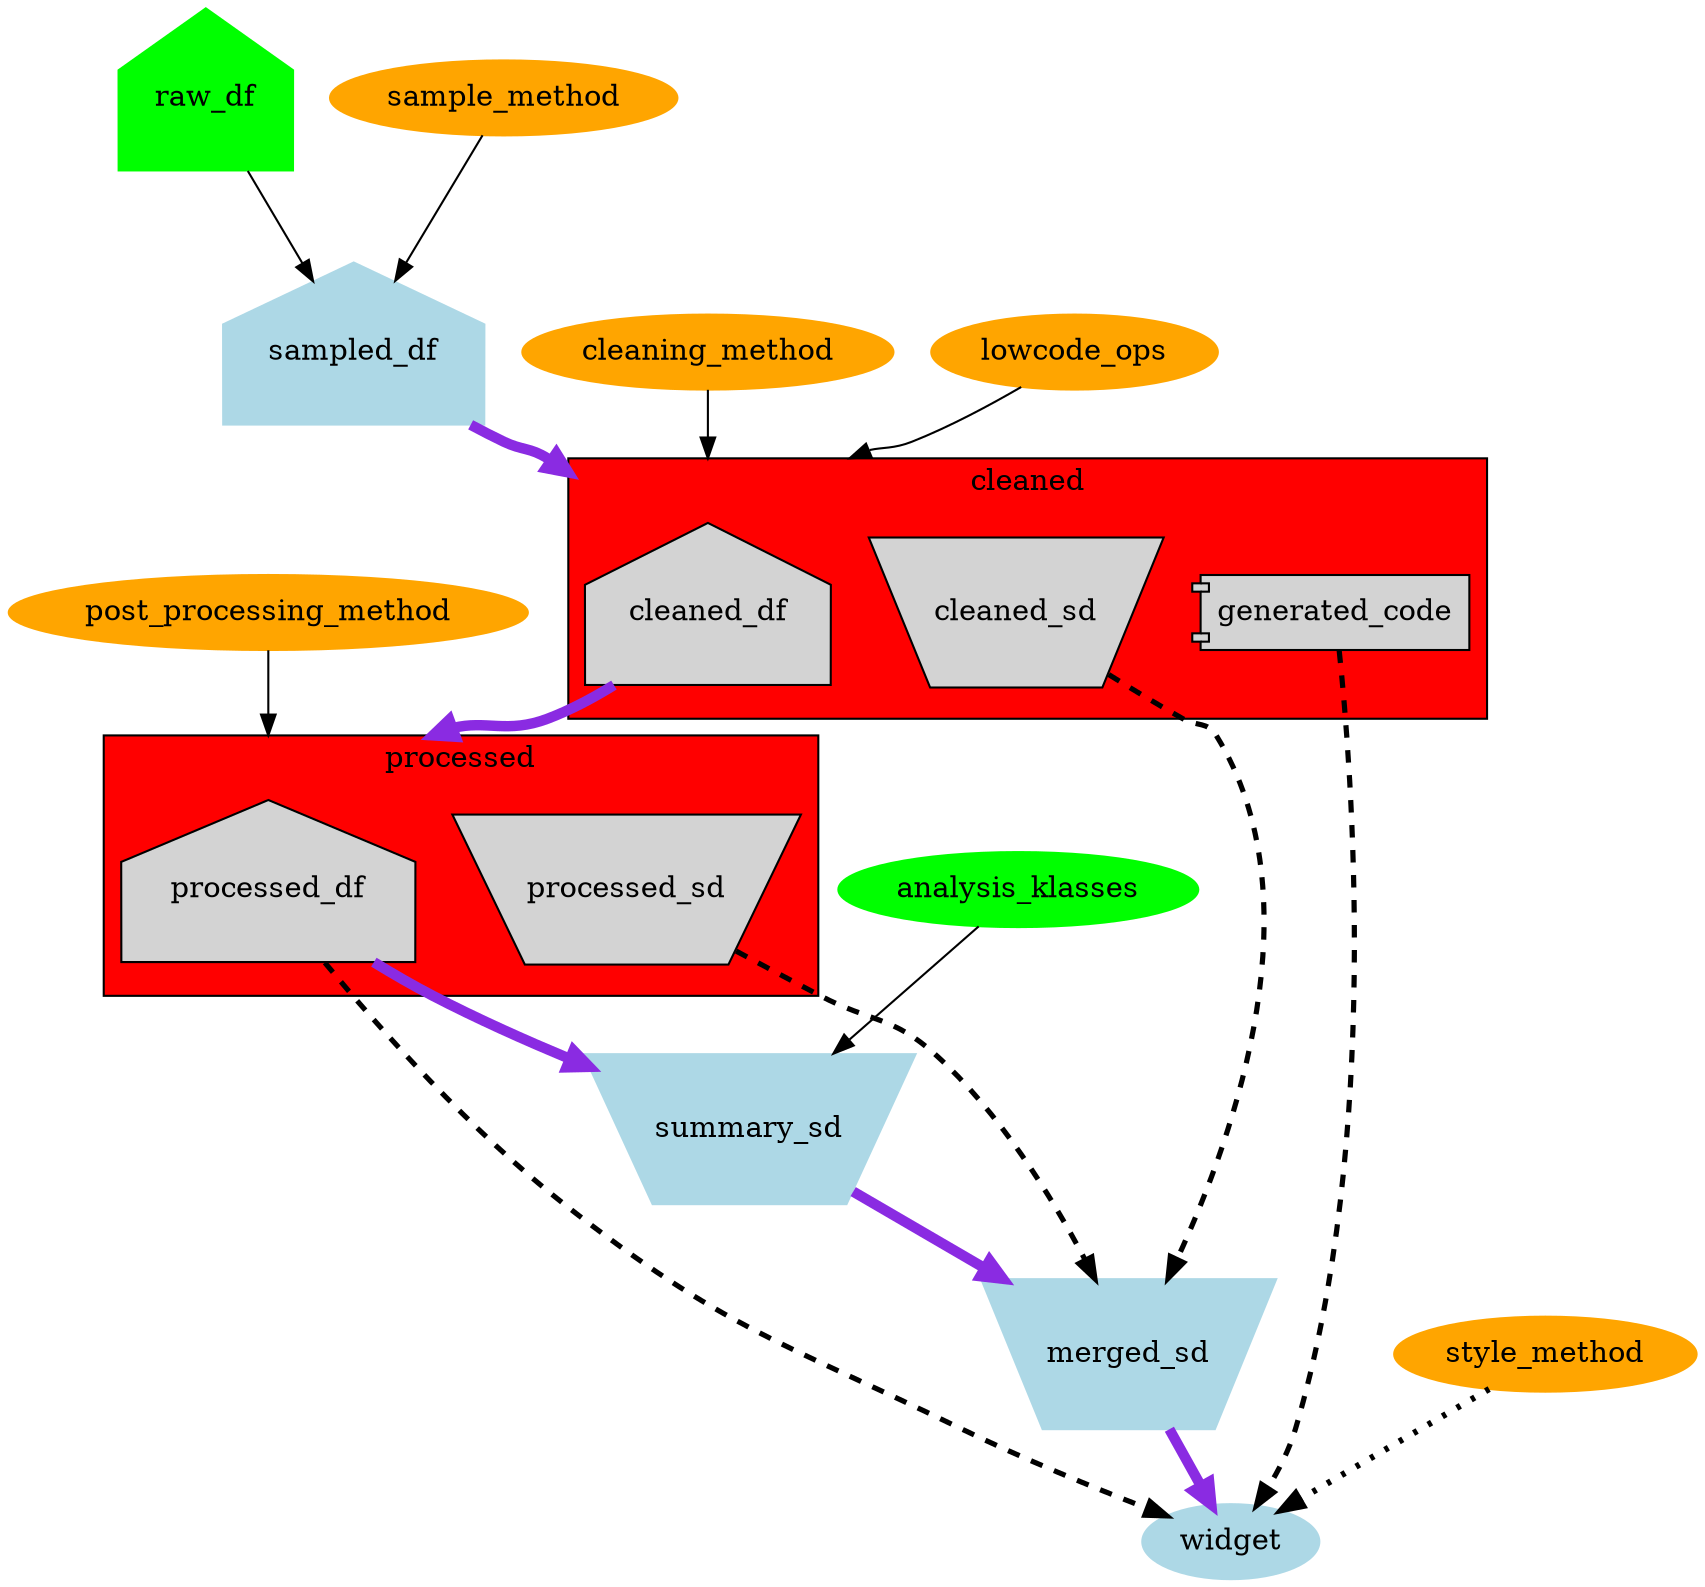 digraph g {
    compound=true;
	ratio = fill;
	k=.8
	node [style=filled];
raw_df [color="green"; shape="house" height=1.2]
sample_method [color="orange"];

raw_df -> sampled_df;
sample_method -> sampled_df;

sampled_df [color="lightblue"; shape="house" height=1.2];
cleaning_method [color="orange"];
lowcode_ops [color="orange"];

subgraph cluster_cleaned {
    label="cleaned";
    fillcolor="red";
    style=filled;
    cleaned_df [shape="house" height=1.2;];
    cleaned_sd [shape="invtrapezium" height=1 width=.5];
    generated_code [shape="component"];
}

	sampled_df -> cleaned_df [lhead=cluster_cleaned; color="blueviolet"; penwidth = 5;]
	cleaning_method -> cleaned_df [lhead=cluster_cleaned]
	lowcode_ops -> cleaned_df [lhead=cluster_cleaned]
  

subgraph cluster_processed {
	 label="processed";
	 fillcolor="red";
	 style=filled;
     processed_df [shape="house" height=1.2];
	 processed_sd  [shape="invtrapezium" height=1 width=.5];
}

	cleaned_df -> processed_df[lhead=cluster_processed; color="blueviolet"; penwidth = 5; weight=3 ];
	post_processing_method -> processed_df[lhead=cluster_processed];
post_processing_method [color="orange"];

    processed_df -> summary_sd [ color="blueviolet"; penwidth = 5; sametail="asdf" weight=5] ;
	analysis_klasses -> summary_sd [weight=4];

summary_sd [color="lightblue" shape="invtrapezium" height=1 width=.5];
analysis_klasses [color="green"];

	cleaned_sd -> merged_sd [style="dashed" weight=2.5 penwidth=2.5];
	summary_sd -> merged_sd  [color="blueviolet"; penwidth = 5];
	processed_sd -> merged_sd [style="dashed" penwidth=2.5];

merged_sd [color="lightblue"; shape="invtrapezium" height=1 width=.5]

widget [color="lightblue"];
        processed_df -> widget [style="dashed" weight=2.8 penwidth=2.5];
        merged_sd -> widget [color="blueviolet"; penwidth = 5];
	style_method -> widget [style="dotted" penwidth=3];
	generated_code -> widget [style="dashed" weight=2 penwidth=2.5];

style_method [color="orange"];

}


